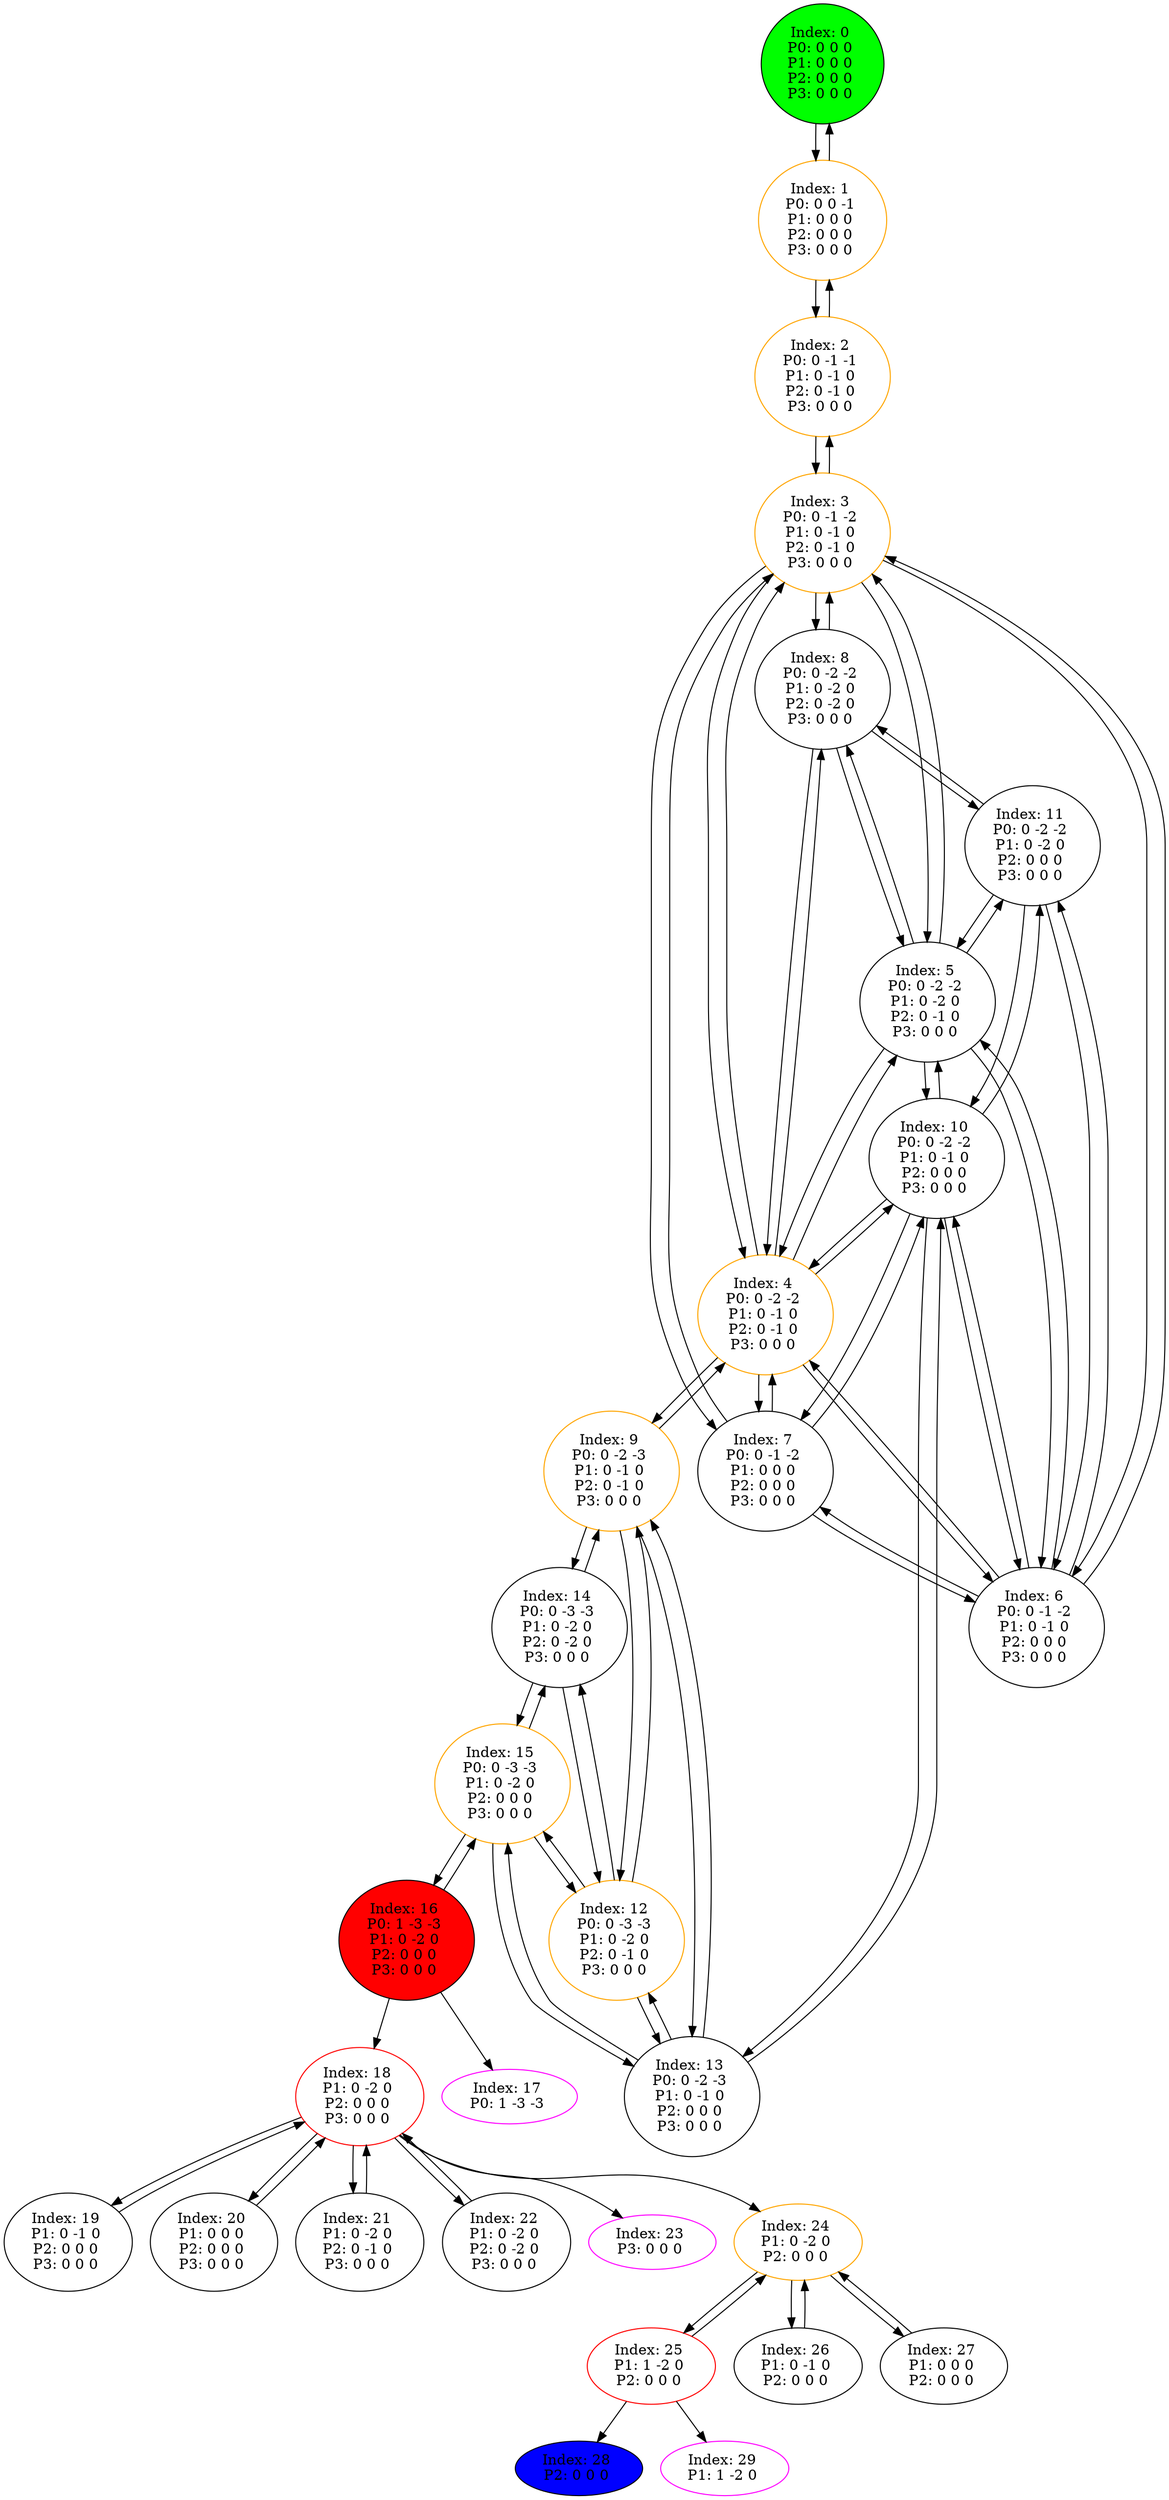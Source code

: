 digraph G {
color = "black"
0[label = "Index: 0 
P0: 0 0 0 
P1: 0 0 0 
P2: 0 0 0 
P3: 0 0 0 
", style="filled", fillcolor = "green"]
1[label = "Index: 1 
P0: 0 0 -1 
P1: 0 0 0 
P2: 0 0 0 
P3: 0 0 0 
", color = "orange"]
2[label = "Index: 2 
P0: 0 -1 -1 
P1: 0 -1 0 
P2: 0 -1 0 
P3: 0 0 0 
", color = "orange"]
3[label = "Index: 3 
P0: 0 -1 -2 
P1: 0 -1 0 
P2: 0 -1 0 
P3: 0 0 0 
", color = "orange"]
4[label = "Index: 4 
P0: 0 -2 -2 
P1: 0 -1 0 
P2: 0 -1 0 
P3: 0 0 0 
", color = "orange"]
5[label = "Index: 5 
P0: 0 -2 -2 
P1: 0 -2 0 
P2: 0 -1 0 
P3: 0 0 0 
"]
6[label = "Index: 6 
P0: 0 -1 -2 
P1: 0 -1 0 
P2: 0 0 0 
P3: 0 0 0 
"]
7[label = "Index: 7 
P0: 0 -1 -2 
P1: 0 0 0 
P2: 0 0 0 
P3: 0 0 0 
"]
8[label = "Index: 8 
P0: 0 -2 -2 
P1: 0 -2 0 
P2: 0 -2 0 
P3: 0 0 0 
"]
9[label = "Index: 9 
P0: 0 -2 -3 
P1: 0 -1 0 
P2: 0 -1 0 
P3: 0 0 0 
", color = "orange"]
10[label = "Index: 10 
P0: 0 -2 -2 
P1: 0 -1 0 
P2: 0 0 0 
P3: 0 0 0 
"]
11[label = "Index: 11 
P0: 0 -2 -2 
P1: 0 -2 0 
P2: 0 0 0 
P3: 0 0 0 
"]
12[label = "Index: 12 
P0: 0 -3 -3 
P1: 0 -2 0 
P2: 0 -1 0 
P3: 0 0 0 
", color = "orange"]
13[label = "Index: 13 
P0: 0 -2 -3 
P1: 0 -1 0 
P2: 0 0 0 
P3: 0 0 0 
"]
14[label = "Index: 14 
P0: 0 -3 -3 
P1: 0 -2 0 
P2: 0 -2 0 
P3: 0 0 0 
"]
15[label = "Index: 15 
P0: 0 -3 -3 
P1: 0 -2 0 
P2: 0 0 0 
P3: 0 0 0 
", color = "orange"]
16[label = "Index: 16 
P0: 1 -3 -3 
P1: 0 -2 0 
P2: 0 0 0 
P3: 0 0 0 
", style="filled", fillcolor = "red"]
17[label = "Index: 17 
P0: 1 -3 -3 
", color = "fuchsia"]
18[label = "Index: 18 
P1: 0 -2 0 
P2: 0 0 0 
P3: 0 0 0 
", color = "red"]
19[label = "Index: 19 
P1: 0 -1 0 
P2: 0 0 0 
P3: 0 0 0 
"]
20[label = "Index: 20 
P1: 0 0 0 
P2: 0 0 0 
P3: 0 0 0 
"]
21[label = "Index: 21 
P1: 0 -2 0 
P2: 0 -1 0 
P3: 0 0 0 
"]
22[label = "Index: 22 
P1: 0 -2 0 
P2: 0 -2 0 
P3: 0 0 0 
"]
23[label = "Index: 23 
P3: 0 0 0 
", color = "fuchsia"]
24[label = "Index: 24 
P1: 0 -2 0 
P2: 0 0 0 
", color = "orange"]
25[label = "Index: 25 
P1: 1 -2 0 
P2: 0 0 0 
", color = "red"]
26[label = "Index: 26 
P1: 0 -1 0 
P2: 0 0 0 
"]
27[label = "Index: 27 
P1: 0 0 0 
P2: 0 0 0 
"]
28[label = "Index: 28 
P2: 0 0 0 
", style="filled", fillcolor = "blue"]
29[label = "Index: 29 
P1: 1 -2 0 
", color = "fuchsia"]
0 -> 1

1 -> 0
1 -> 2

2 -> 1
2 -> 3

3 -> 2
3 -> 4
3 -> 5
3 -> 6
3 -> 7
3 -> 8

4 -> 3
4 -> 9
4 -> 5
4 -> 10
4 -> 6
4 -> 8
4 -> 7

5 -> 3
5 -> 4
5 -> 8
5 -> 11
5 -> 10
5 -> 6

6 -> 3
6 -> 4
6 -> 5
6 -> 10
6 -> 7
6 -> 11

7 -> 3
7 -> 4
7 -> 6
7 -> 10

8 -> 3
8 -> 4
8 -> 5
8 -> 11

9 -> 4
9 -> 12
9 -> 13
9 -> 14

10 -> 4
10 -> 5
10 -> 6
10 -> 7
10 -> 13
10 -> 11

11 -> 5
11 -> 6
11 -> 8
11 -> 10

12 -> 9
12 -> 14
12 -> 15
12 -> 13

13 -> 9
13 -> 10
13 -> 12
13 -> 15

14 -> 9
14 -> 12
14 -> 15

15 -> 12
15 -> 13
15 -> 14
15 -> 16

16 -> 15
16 -> 18
16 -> 17

18 -> 19
18 -> 20
18 -> 21
18 -> 22
18 -> 23
18 -> 24

19 -> 18

20 -> 18

21 -> 18

22 -> 18

24 -> 25
24 -> 26
24 -> 27

25 -> 24
25 -> 28
25 -> 29

26 -> 24

27 -> 24

}
